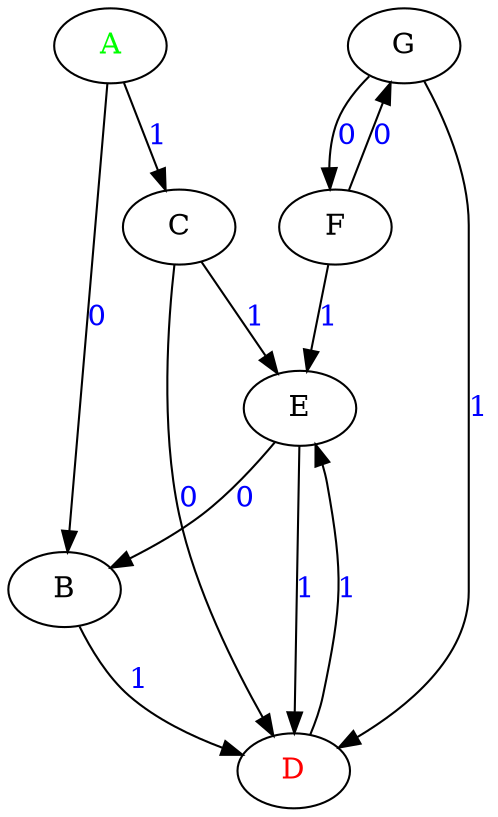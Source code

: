 digraph G {
	"A"->"C"[ label=<<font color="blue">1</font>> ];
	"E"->"B"[ label=<<font color="blue">0</font>> ];
	"C"->"E"[ label=<<font color="blue">1</font>> ];
	"E"->"D"[ label=<<font color="blue">1</font>> ];
	"G"->"F"[ label=<<font color="blue">0</font>> ];
	"F"->"E"[ label=<<font color="blue">1</font>> ];
	"G"->"D"[ label=<<font color="blue">1</font>> ];
	"A"->"B"[ label=<<font color="blue">0</font>> ];
	"B"->"D"[ label=<<font color="blue">1</font>> ];
	"C"->"D"[ label=<<font color="blue">0</font>> ];
	"D"->"E"[ label=<<font color="blue">1</font>> ];
	"F"->"G"[ label=<<font color="blue">0</font>> ];
	"A" [ label=<<font color="green">A</font>> ];
	"B";
	"C";
	"D" [ label=<<font color="red">D</font>> ];
	"E";
	"F";
	"G";

}
